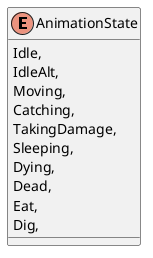 @startuml
enum AnimationState {
    Idle,
    IdleAlt,
    Moving,
    Catching,
    TakingDamage,
    Sleeping,
    Dying,
    Dead,
    Eat,
    Dig,
}
@enduml
